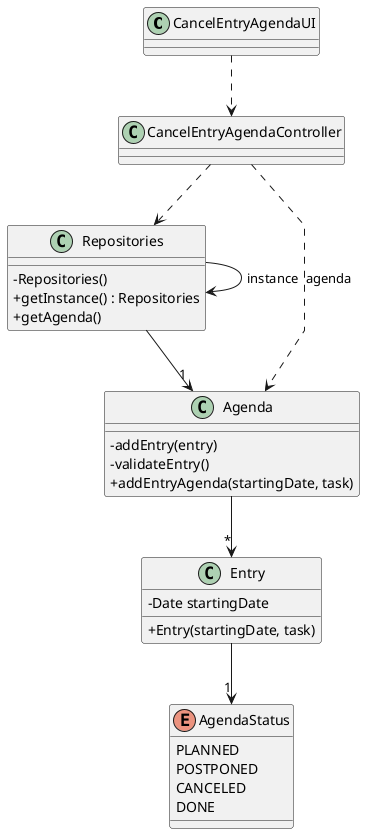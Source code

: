 @startuml
skinparam packageStyle rectangle
skinparam shadowing false
skinparam linetype polyline


skinparam classAttributeIconSize 0

class CancelEntryAgendaUI{}

class CancelEntryAgendaController{
}

class Repositories{
    -Repositories()
    +getInstance() : Repositories
    +getAgenda()
}

class Agenda{
    -addEntry(entry)
    -validateEntry()
    +addEntryAgenda(startingDate, task)
}

class Entry{
    -Date startingDate
    +Entry(startingDate, task)
}

enum AgendaStatus {
    PLANNED
    POSTPONED
    CANCELED
    DONE
}

CancelEntryAgendaUI ..> CancelEntryAgendaController

CancelEntryAgendaController ..> Repositories

CancelEntryAgendaController ..> Agenda: agenda

Repositories --> Repositories: instance

Repositories --> "1" Agenda

Agenda --> "*" Entry

Entry --> "1" AgendaStatus


@enduml